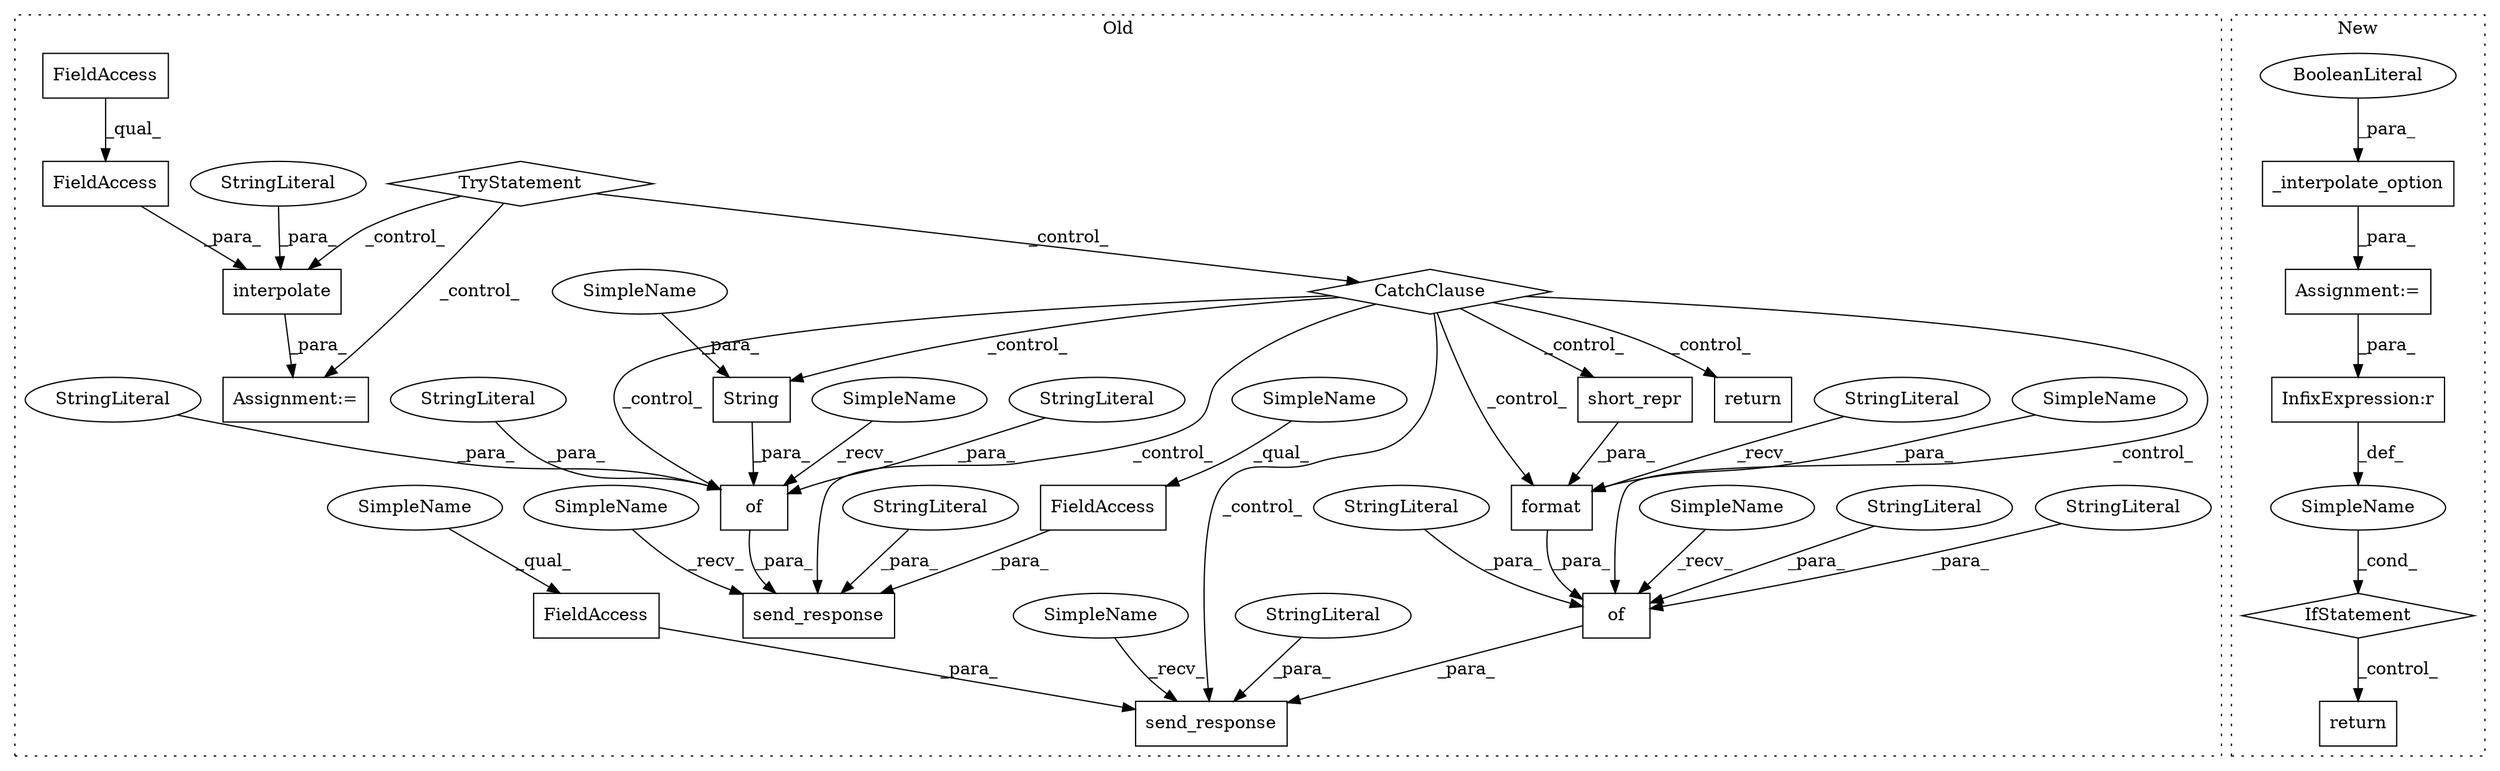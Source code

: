 digraph G {
subgraph cluster0 {
1 [label="format" a="32" s="35109,35137" l="7,1" shape="box"];
5 [label="TryStatement" a="54" s="34893" l="4" shape="diamond"];
6 [label="interpolate" a="32" s="34913,34958" l="12,1" shape="box"];
7 [label="CatchClause" a="12" s="34968,34990" l="11,2" shape="diamond"];
8 [label="StringLiteral" a="45" s="35076" l="32" shape="ellipse"];
9 [label="short_repr" a="32" s="35116,35134" l="11,1" shape="box"];
10 [label="StringLiteral" a="45" s="34933" l="6" shape="ellipse"];
11 [label="FieldAccess" a="22" s="34940" l="18" shape="box"];
12 [label="FieldAccess" a="22" s="34940" l="12" shape="box"];
13 [label="of" a="32" s="35050,35138" l="3,1" shape="box"];
14 [label="StringLiteral" a="45" s="35053" l="6" shape="ellipse"];
15 [label="StringLiteral" a="45" s="35060" l="8" shape="ellipse"];
16 [label="StringLiteral" a="45" s="35069" l="6" shape="ellipse"];
20 [label="send_response" a="32" s="35005,35139" l="14,1" shape="box"];
21 [label="StringLiteral" a="45" s="35037" l="8" shape="ellipse"];
22 [label="FieldAccess" a="22" s="35019" l="17" shape="box"];
23 [label="Assignment:=" a="7" s="34912" l="1" shape="box"];
25 [label="String" a="32" s="35224,35232" l="7,1" shape="box"];
26 [label="of" a="32" s="35198,35233" l="3,1" shape="box"];
27 [label="StringLiteral" a="45" s="35201" l="6" shape="ellipse"];
28 [label="StringLiteral" a="45" s="35208" l="8" shape="ellipse"];
29 [label="StringLiteral" a="45" s="35217" l="6" shape="ellipse"];
30 [label="FieldAccess" a="22" s="35167" l="17" shape="box"];
31 [label="send_response" a="32" s="35153,35234" l="14,1" shape="box"];
32 [label="StringLiteral" a="45" s="35185" l="8" shape="ellipse"];
33 [label="return" a="41" s="35243" l="7" shape="box"];
34 [label="SimpleName" a="42" s="35167" l="4" shape="ellipse"];
35 [label="SimpleName" a="42" s="35148" l="4" shape="ellipse"];
36 [label="SimpleName" a="42" s="35019" l="4" shape="ellipse"];
37 [label="SimpleName" a="42" s="35000" l="4" shape="ellipse"];
38 [label="SimpleName" a="42" s="35194" l="3" shape="ellipse"];
39 [label="SimpleName" a="42" s="35046" l="3" shape="ellipse"];
40 [label="SimpleName" a="42" s="35231" l="1" shape="ellipse"];
41 [label="SimpleName" a="42" s="35136" l="1" shape="ellipse"];
label = "Old";
style="dotted";
}
subgraph cluster1 {
2 [label="_interpolate_option" a="32" s="35574,35606" l="20,1" shape="box"];
3 [label="BooleanLiteral" a="9" s="35602" l="4" shape="ellipse"];
4 [label="InfixExpression:r" a="27" s="35624" l="4" shape="box"];
17 [label="IfStatement" a="25" s="35613,35632" l="4,2" shape="diamond"];
18 [label="SimpleName" a="42" s="" l="" shape="ellipse"];
19 [label="return" a="41" s="35642" l="7" shape="box"];
24 [label="Assignment:=" a="7" s="35568" l="1" shape="box"];
label = "New";
style="dotted";
}
1 -> 13 [label="_para_"];
2 -> 24 [label="_para_"];
3 -> 2 [label="_para_"];
4 -> 18 [label="_def_"];
5 -> 6 [label="_control_"];
5 -> 7 [label="_control_"];
5 -> 23 [label="_control_"];
6 -> 23 [label="_para_"];
7 -> 33 [label="_control_"];
7 -> 13 [label="_control_"];
7 -> 1 [label="_control_"];
7 -> 20 [label="_control_"];
7 -> 9 [label="_control_"];
7 -> 26 [label="_control_"];
7 -> 31 [label="_control_"];
7 -> 25 [label="_control_"];
8 -> 1 [label="_recv_"];
9 -> 1 [label="_para_"];
10 -> 6 [label="_para_"];
11 -> 6 [label="_para_"];
12 -> 11 [label="_qual_"];
13 -> 20 [label="_para_"];
14 -> 13 [label="_para_"];
15 -> 13 [label="_para_"];
16 -> 13 [label="_para_"];
17 -> 19 [label="_control_"];
18 -> 17 [label="_cond_"];
21 -> 20 [label="_para_"];
22 -> 20 [label="_para_"];
24 -> 4 [label="_para_"];
25 -> 26 [label="_para_"];
26 -> 31 [label="_para_"];
27 -> 26 [label="_para_"];
28 -> 26 [label="_para_"];
29 -> 26 [label="_para_"];
30 -> 31 [label="_para_"];
32 -> 31 [label="_para_"];
34 -> 30 [label="_qual_"];
35 -> 31 [label="_recv_"];
36 -> 22 [label="_qual_"];
37 -> 20 [label="_recv_"];
38 -> 26 [label="_recv_"];
39 -> 13 [label="_recv_"];
40 -> 25 [label="_para_"];
41 -> 1 [label="_para_"];
}